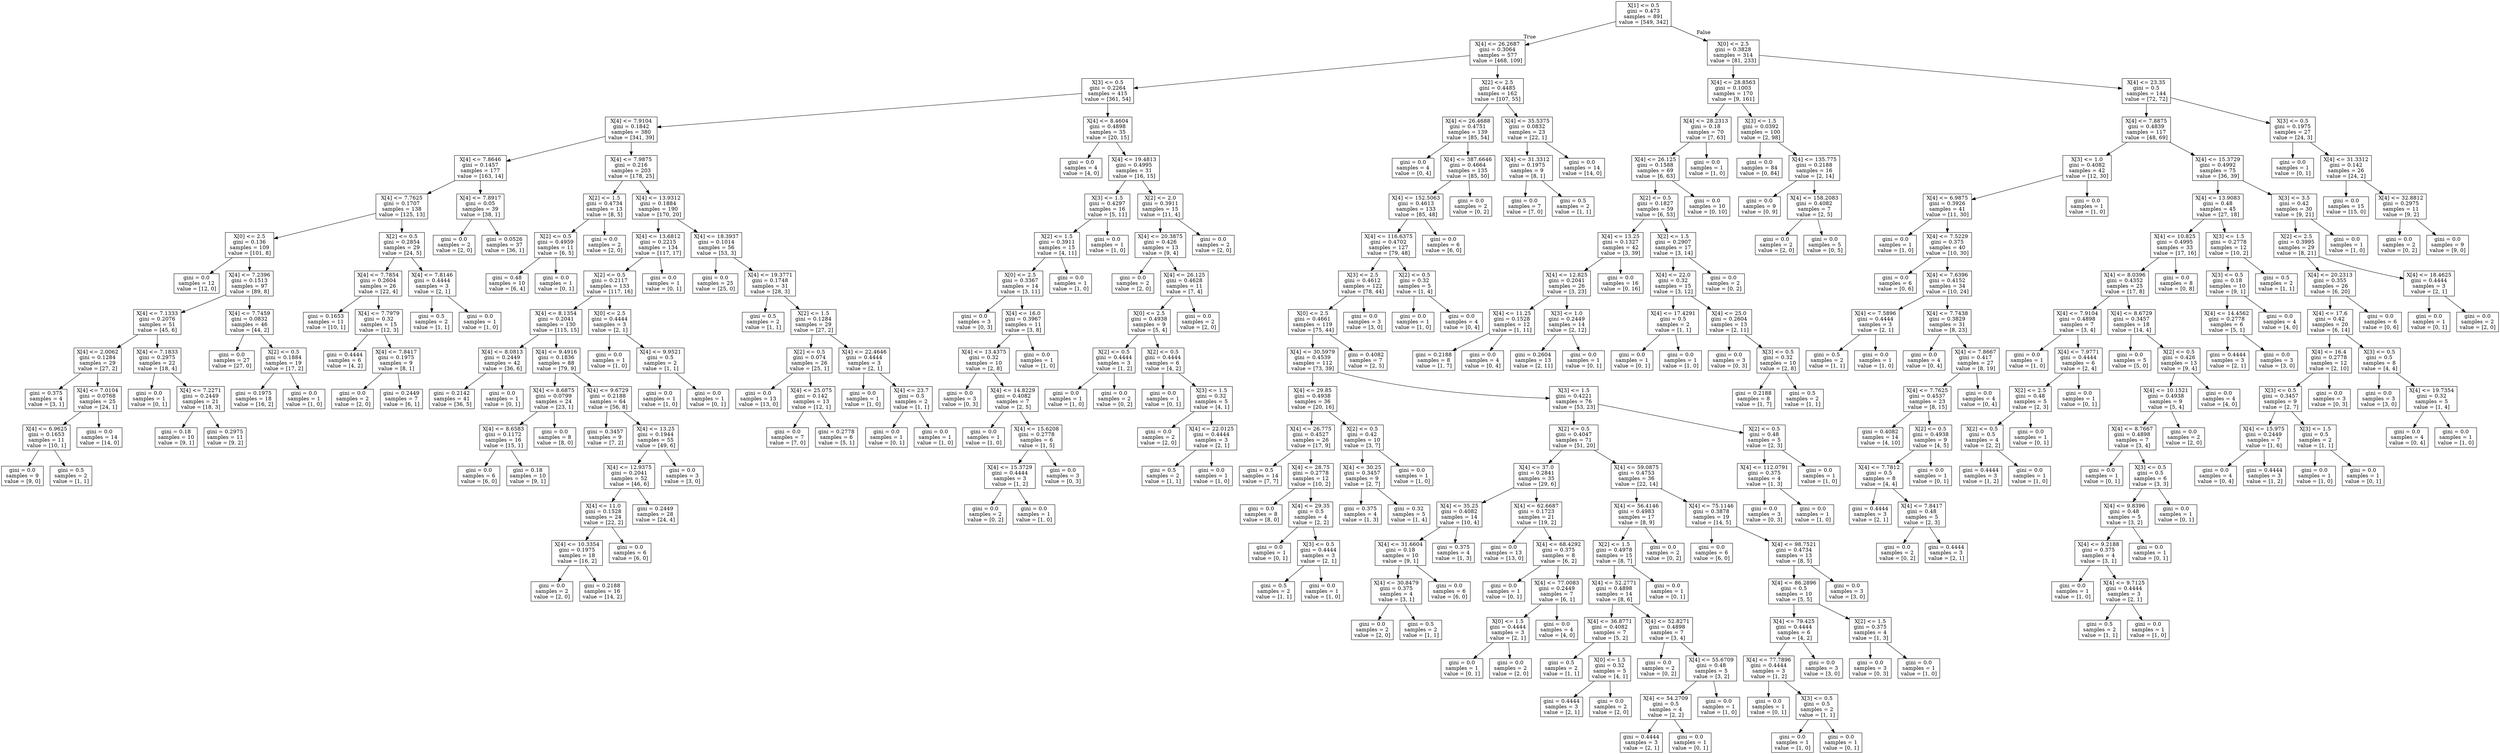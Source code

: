 digraph Tree {
node [shape=box] ;
0 [label="X[1] <= 0.5\ngini = 0.473\nsamples = 891\nvalue = [549, 342]"] ;
1 [label="X[4] <= 26.2687\ngini = 0.3064\nsamples = 577\nvalue = [468, 109]"] ;
0 -> 1 [labeldistance=2.5, labelangle=45, headlabel="True"] ;
2 [label="X[3] <= 0.5\ngini = 0.2264\nsamples = 415\nvalue = [361, 54]"] ;
1 -> 2 ;
3 [label="X[4] <= 7.9104\ngini = 0.1842\nsamples = 380\nvalue = [341, 39]"] ;
2 -> 3 ;
4 [label="X[4] <= 7.8646\ngini = 0.1457\nsamples = 177\nvalue = [163, 14]"] ;
3 -> 4 ;
5 [label="X[4] <= 7.7625\ngini = 0.1707\nsamples = 138\nvalue = [125, 13]"] ;
4 -> 5 ;
6 [label="X[0] <= 2.5\ngini = 0.136\nsamples = 109\nvalue = [101, 8]"] ;
5 -> 6 ;
7 [label="gini = 0.0\nsamples = 12\nvalue = [12, 0]"] ;
6 -> 7 ;
8 [label="X[4] <= 7.2396\ngini = 0.1513\nsamples = 97\nvalue = [89, 8]"] ;
6 -> 8 ;
9 [label="X[4] <= 7.1333\ngini = 0.2076\nsamples = 51\nvalue = [45, 6]"] ;
8 -> 9 ;
10 [label="X[4] <= 2.0062\ngini = 0.1284\nsamples = 29\nvalue = [27, 2]"] ;
9 -> 10 ;
11 [label="gini = 0.375\nsamples = 4\nvalue = [3, 1]"] ;
10 -> 11 ;
12 [label="X[4] <= 7.0104\ngini = 0.0768\nsamples = 25\nvalue = [24, 1]"] ;
10 -> 12 ;
13 [label="X[4] <= 6.9625\ngini = 0.1653\nsamples = 11\nvalue = [10, 1]"] ;
12 -> 13 ;
14 [label="gini = 0.0\nsamples = 9\nvalue = [9, 0]"] ;
13 -> 14 ;
15 [label="gini = 0.5\nsamples = 2\nvalue = [1, 1]"] ;
13 -> 15 ;
16 [label="gini = 0.0\nsamples = 14\nvalue = [14, 0]"] ;
12 -> 16 ;
17 [label="X[4] <= 7.1833\ngini = 0.2975\nsamples = 22\nvalue = [18, 4]"] ;
9 -> 17 ;
18 [label="gini = 0.0\nsamples = 1\nvalue = [0, 1]"] ;
17 -> 18 ;
19 [label="X[4] <= 7.2271\ngini = 0.2449\nsamples = 21\nvalue = [18, 3]"] ;
17 -> 19 ;
20 [label="gini = 0.18\nsamples = 10\nvalue = [9, 1]"] ;
19 -> 20 ;
21 [label="gini = 0.2975\nsamples = 11\nvalue = [9, 2]"] ;
19 -> 21 ;
22 [label="X[4] <= 7.7459\ngini = 0.0832\nsamples = 46\nvalue = [44, 2]"] ;
8 -> 22 ;
23 [label="gini = 0.0\nsamples = 27\nvalue = [27, 0]"] ;
22 -> 23 ;
24 [label="X[2] <= 0.5\ngini = 0.1884\nsamples = 19\nvalue = [17, 2]"] ;
22 -> 24 ;
25 [label="gini = 0.1975\nsamples = 18\nvalue = [16, 2]"] ;
24 -> 25 ;
26 [label="gini = 0.0\nsamples = 1\nvalue = [1, 0]"] ;
24 -> 26 ;
27 [label="X[2] <= 0.5\ngini = 0.2854\nsamples = 29\nvalue = [24, 5]"] ;
5 -> 27 ;
28 [label="X[4] <= 7.7854\ngini = 0.2604\nsamples = 26\nvalue = [22, 4]"] ;
27 -> 28 ;
29 [label="gini = 0.1653\nsamples = 11\nvalue = [10, 1]"] ;
28 -> 29 ;
30 [label="X[4] <= 7.7979\ngini = 0.32\nsamples = 15\nvalue = [12, 3]"] ;
28 -> 30 ;
31 [label="gini = 0.4444\nsamples = 6\nvalue = [4, 2]"] ;
30 -> 31 ;
32 [label="X[4] <= 7.8417\ngini = 0.1975\nsamples = 9\nvalue = [8, 1]"] ;
30 -> 32 ;
33 [label="gini = 0.0\nsamples = 2\nvalue = [2, 0]"] ;
32 -> 33 ;
34 [label="gini = 0.2449\nsamples = 7\nvalue = [6, 1]"] ;
32 -> 34 ;
35 [label="X[4] <= 7.8146\ngini = 0.4444\nsamples = 3\nvalue = [2, 1]"] ;
27 -> 35 ;
36 [label="gini = 0.5\nsamples = 2\nvalue = [1, 1]"] ;
35 -> 36 ;
37 [label="gini = 0.0\nsamples = 1\nvalue = [1, 0]"] ;
35 -> 37 ;
38 [label="X[4] <= 7.8917\ngini = 0.05\nsamples = 39\nvalue = [38, 1]"] ;
4 -> 38 ;
39 [label="gini = 0.0\nsamples = 2\nvalue = [2, 0]"] ;
38 -> 39 ;
40 [label="gini = 0.0526\nsamples = 37\nvalue = [36, 1]"] ;
38 -> 40 ;
41 [label="X[4] <= 7.9875\ngini = 0.216\nsamples = 203\nvalue = [178, 25]"] ;
3 -> 41 ;
42 [label="X[2] <= 1.5\ngini = 0.4734\nsamples = 13\nvalue = [8, 5]"] ;
41 -> 42 ;
43 [label="X[2] <= 0.5\ngini = 0.4959\nsamples = 11\nvalue = [6, 5]"] ;
42 -> 43 ;
44 [label="gini = 0.48\nsamples = 10\nvalue = [6, 4]"] ;
43 -> 44 ;
45 [label="gini = 0.0\nsamples = 1\nvalue = [0, 1]"] ;
43 -> 45 ;
46 [label="gini = 0.0\nsamples = 2\nvalue = [2, 0]"] ;
42 -> 46 ;
47 [label="X[4] <= 13.9312\ngini = 0.1884\nsamples = 190\nvalue = [170, 20]"] ;
41 -> 47 ;
48 [label="X[4] <= 13.6812\ngini = 0.2215\nsamples = 134\nvalue = [117, 17]"] ;
47 -> 48 ;
49 [label="X[2] <= 0.5\ngini = 0.2117\nsamples = 133\nvalue = [117, 16]"] ;
48 -> 49 ;
50 [label="X[4] <= 8.1354\ngini = 0.2041\nsamples = 130\nvalue = [115, 15]"] ;
49 -> 50 ;
51 [label="X[4] <= 8.0813\ngini = 0.2449\nsamples = 42\nvalue = [36, 6]"] ;
50 -> 51 ;
52 [label="gini = 0.2142\nsamples = 41\nvalue = [36, 5]"] ;
51 -> 52 ;
53 [label="gini = 0.0\nsamples = 1\nvalue = [0, 1]"] ;
51 -> 53 ;
54 [label="X[4] <= 9.4916\ngini = 0.1836\nsamples = 88\nvalue = [79, 9]"] ;
50 -> 54 ;
55 [label="X[4] <= 8.6875\ngini = 0.0799\nsamples = 24\nvalue = [23, 1]"] ;
54 -> 55 ;
56 [label="X[4] <= 8.6583\ngini = 0.1172\nsamples = 16\nvalue = [15, 1]"] ;
55 -> 56 ;
57 [label="gini = 0.0\nsamples = 6\nvalue = [6, 0]"] ;
56 -> 57 ;
58 [label="gini = 0.18\nsamples = 10\nvalue = [9, 1]"] ;
56 -> 58 ;
59 [label="gini = 0.0\nsamples = 8\nvalue = [8, 0]"] ;
55 -> 59 ;
60 [label="X[4] <= 9.6729\ngini = 0.2188\nsamples = 64\nvalue = [56, 8]"] ;
54 -> 60 ;
61 [label="gini = 0.3457\nsamples = 9\nvalue = [7, 2]"] ;
60 -> 61 ;
62 [label="X[4] <= 13.25\ngini = 0.1944\nsamples = 55\nvalue = [49, 6]"] ;
60 -> 62 ;
63 [label="X[4] <= 12.9375\ngini = 0.2041\nsamples = 52\nvalue = [46, 6]"] ;
62 -> 63 ;
64 [label="X[4] <= 11.0\ngini = 0.1528\nsamples = 24\nvalue = [22, 2]"] ;
63 -> 64 ;
65 [label="X[4] <= 10.3354\ngini = 0.1975\nsamples = 18\nvalue = [16, 2]"] ;
64 -> 65 ;
66 [label="gini = 0.0\nsamples = 2\nvalue = [2, 0]"] ;
65 -> 66 ;
67 [label="gini = 0.2188\nsamples = 16\nvalue = [14, 2]"] ;
65 -> 67 ;
68 [label="gini = 0.0\nsamples = 6\nvalue = [6, 0]"] ;
64 -> 68 ;
69 [label="gini = 0.2449\nsamples = 28\nvalue = [24, 4]"] ;
63 -> 69 ;
70 [label="gini = 0.0\nsamples = 3\nvalue = [3, 0]"] ;
62 -> 70 ;
71 [label="X[0] <= 2.5\ngini = 0.4444\nsamples = 3\nvalue = [2, 1]"] ;
49 -> 71 ;
72 [label="gini = 0.0\nsamples = 1\nvalue = [1, 0]"] ;
71 -> 72 ;
73 [label="X[4] <= 9.9521\ngini = 0.5\nsamples = 2\nvalue = [1, 1]"] ;
71 -> 73 ;
74 [label="gini = 0.0\nsamples = 1\nvalue = [1, 0]"] ;
73 -> 74 ;
75 [label="gini = 0.0\nsamples = 1\nvalue = [0, 1]"] ;
73 -> 75 ;
76 [label="gini = 0.0\nsamples = 1\nvalue = [0, 1]"] ;
48 -> 76 ;
77 [label="X[4] <= 18.3937\ngini = 0.1014\nsamples = 56\nvalue = [53, 3]"] ;
47 -> 77 ;
78 [label="gini = 0.0\nsamples = 25\nvalue = [25, 0]"] ;
77 -> 78 ;
79 [label="X[4] <= 19.3771\ngini = 0.1748\nsamples = 31\nvalue = [28, 3]"] ;
77 -> 79 ;
80 [label="gini = 0.5\nsamples = 2\nvalue = [1, 1]"] ;
79 -> 80 ;
81 [label="X[2] <= 1.5\ngini = 0.1284\nsamples = 29\nvalue = [27, 2]"] ;
79 -> 81 ;
82 [label="X[2] <= 0.5\ngini = 0.074\nsamples = 26\nvalue = [25, 1]"] ;
81 -> 82 ;
83 [label="gini = 0.0\nsamples = 13\nvalue = [13, 0]"] ;
82 -> 83 ;
84 [label="X[4] <= 25.075\ngini = 0.142\nsamples = 13\nvalue = [12, 1]"] ;
82 -> 84 ;
85 [label="gini = 0.0\nsamples = 7\nvalue = [7, 0]"] ;
84 -> 85 ;
86 [label="gini = 0.2778\nsamples = 6\nvalue = [5, 1]"] ;
84 -> 86 ;
87 [label="X[4] <= 22.4646\ngini = 0.4444\nsamples = 3\nvalue = [2, 1]"] ;
81 -> 87 ;
88 [label="gini = 0.0\nsamples = 1\nvalue = [1, 0]"] ;
87 -> 88 ;
89 [label="X[4] <= 23.7\ngini = 0.5\nsamples = 2\nvalue = [1, 1]"] ;
87 -> 89 ;
90 [label="gini = 0.0\nsamples = 1\nvalue = [0, 1]"] ;
89 -> 90 ;
91 [label="gini = 0.0\nsamples = 1\nvalue = [1, 0]"] ;
89 -> 91 ;
92 [label="X[4] <= 8.4604\ngini = 0.4898\nsamples = 35\nvalue = [20, 15]"] ;
2 -> 92 ;
93 [label="gini = 0.0\nsamples = 4\nvalue = [4, 0]"] ;
92 -> 93 ;
94 [label="X[4] <= 19.4813\ngini = 0.4995\nsamples = 31\nvalue = [16, 15]"] ;
92 -> 94 ;
95 [label="X[3] <= 1.5\ngini = 0.4297\nsamples = 16\nvalue = [5, 11]"] ;
94 -> 95 ;
96 [label="X[2] <= 1.5\ngini = 0.3911\nsamples = 15\nvalue = [4, 11]"] ;
95 -> 96 ;
97 [label="X[0] <= 2.5\ngini = 0.3367\nsamples = 14\nvalue = [3, 11]"] ;
96 -> 97 ;
98 [label="gini = 0.0\nsamples = 3\nvalue = [0, 3]"] ;
97 -> 98 ;
99 [label="X[4] <= 16.0\ngini = 0.3967\nsamples = 11\nvalue = [3, 8]"] ;
97 -> 99 ;
100 [label="X[4] <= 13.4375\ngini = 0.32\nsamples = 10\nvalue = [2, 8]"] ;
99 -> 100 ;
101 [label="gini = 0.0\nsamples = 3\nvalue = [0, 3]"] ;
100 -> 101 ;
102 [label="X[4] <= 14.8229\ngini = 0.4082\nsamples = 7\nvalue = [2, 5]"] ;
100 -> 102 ;
103 [label="gini = 0.0\nsamples = 1\nvalue = [1, 0]"] ;
102 -> 103 ;
104 [label="X[4] <= 15.6208\ngini = 0.2778\nsamples = 6\nvalue = [1, 5]"] ;
102 -> 104 ;
105 [label="X[4] <= 15.3729\ngini = 0.4444\nsamples = 3\nvalue = [1, 2]"] ;
104 -> 105 ;
106 [label="gini = 0.0\nsamples = 2\nvalue = [0, 2]"] ;
105 -> 106 ;
107 [label="gini = 0.0\nsamples = 1\nvalue = [1, 0]"] ;
105 -> 107 ;
108 [label="gini = 0.0\nsamples = 3\nvalue = [0, 3]"] ;
104 -> 108 ;
109 [label="gini = 0.0\nsamples = 1\nvalue = [1, 0]"] ;
99 -> 109 ;
110 [label="gini = 0.0\nsamples = 1\nvalue = [1, 0]"] ;
96 -> 110 ;
111 [label="gini = 0.0\nsamples = 1\nvalue = [1, 0]"] ;
95 -> 111 ;
112 [label="X[2] <= 2.0\ngini = 0.3911\nsamples = 15\nvalue = [11, 4]"] ;
94 -> 112 ;
113 [label="X[4] <= 20.3875\ngini = 0.426\nsamples = 13\nvalue = [9, 4]"] ;
112 -> 113 ;
114 [label="gini = 0.0\nsamples = 2\nvalue = [2, 0]"] ;
113 -> 114 ;
115 [label="X[4] <= 26.125\ngini = 0.4628\nsamples = 11\nvalue = [7, 4]"] ;
113 -> 115 ;
116 [label="X[0] <= 2.5\ngini = 0.4938\nsamples = 9\nvalue = [5, 4]"] ;
115 -> 116 ;
117 [label="X[2] <= 0.5\ngini = 0.4444\nsamples = 3\nvalue = [1, 2]"] ;
116 -> 117 ;
118 [label="gini = 0.0\nsamples = 1\nvalue = [1, 0]"] ;
117 -> 118 ;
119 [label="gini = 0.0\nsamples = 2\nvalue = [0, 2]"] ;
117 -> 119 ;
120 [label="X[2] <= 0.5\ngini = 0.4444\nsamples = 6\nvalue = [4, 2]"] ;
116 -> 120 ;
121 [label="gini = 0.0\nsamples = 1\nvalue = [0, 1]"] ;
120 -> 121 ;
122 [label="X[3] <= 1.5\ngini = 0.32\nsamples = 5\nvalue = [4, 1]"] ;
120 -> 122 ;
123 [label="gini = 0.0\nsamples = 2\nvalue = [2, 0]"] ;
122 -> 123 ;
124 [label="X[4] <= 22.0125\ngini = 0.4444\nsamples = 3\nvalue = [2, 1]"] ;
122 -> 124 ;
125 [label="gini = 0.5\nsamples = 2\nvalue = [1, 1]"] ;
124 -> 125 ;
126 [label="gini = 0.0\nsamples = 1\nvalue = [1, 0]"] ;
124 -> 126 ;
127 [label="gini = 0.0\nsamples = 2\nvalue = [2, 0]"] ;
115 -> 127 ;
128 [label="gini = 0.0\nsamples = 2\nvalue = [2, 0]"] ;
112 -> 128 ;
129 [label="X[2] <= 2.5\ngini = 0.4485\nsamples = 162\nvalue = [107, 55]"] ;
1 -> 129 ;
130 [label="X[4] <= 26.4688\ngini = 0.4751\nsamples = 139\nvalue = [85, 54]"] ;
129 -> 130 ;
131 [label="gini = 0.0\nsamples = 4\nvalue = [0, 4]"] ;
130 -> 131 ;
132 [label="X[4] <= 387.6646\ngini = 0.4664\nsamples = 135\nvalue = [85, 50]"] ;
130 -> 132 ;
133 [label="X[4] <= 152.5063\ngini = 0.4613\nsamples = 133\nvalue = [85, 48]"] ;
132 -> 133 ;
134 [label="X[4] <= 116.6375\ngini = 0.4702\nsamples = 127\nvalue = [79, 48]"] ;
133 -> 134 ;
135 [label="X[3] <= 2.5\ngini = 0.4612\nsamples = 122\nvalue = [78, 44]"] ;
134 -> 135 ;
136 [label="X[0] <= 2.5\ngini = 0.4661\nsamples = 119\nvalue = [75, 44]"] ;
135 -> 136 ;
137 [label="X[4] <= 30.5979\ngini = 0.4539\nsamples = 112\nvalue = [73, 39]"] ;
136 -> 137 ;
138 [label="X[4] <= 29.85\ngini = 0.4938\nsamples = 36\nvalue = [20, 16]"] ;
137 -> 138 ;
139 [label="X[4] <= 26.775\ngini = 0.4527\nsamples = 26\nvalue = [17, 9]"] ;
138 -> 139 ;
140 [label="gini = 0.5\nsamples = 14\nvalue = [7, 7]"] ;
139 -> 140 ;
141 [label="X[4] <= 28.75\ngini = 0.2778\nsamples = 12\nvalue = [10, 2]"] ;
139 -> 141 ;
142 [label="gini = 0.0\nsamples = 8\nvalue = [8, 0]"] ;
141 -> 142 ;
143 [label="X[4] <= 29.35\ngini = 0.5\nsamples = 4\nvalue = [2, 2]"] ;
141 -> 143 ;
144 [label="gini = 0.0\nsamples = 1\nvalue = [0, 1]"] ;
143 -> 144 ;
145 [label="X[3] <= 0.5\ngini = 0.4444\nsamples = 3\nvalue = [2, 1]"] ;
143 -> 145 ;
146 [label="gini = 0.5\nsamples = 2\nvalue = [1, 1]"] ;
145 -> 146 ;
147 [label="gini = 0.0\nsamples = 1\nvalue = [1, 0]"] ;
145 -> 147 ;
148 [label="X[2] <= 0.5\ngini = 0.42\nsamples = 10\nvalue = [3, 7]"] ;
138 -> 148 ;
149 [label="X[4] <= 30.25\ngini = 0.3457\nsamples = 9\nvalue = [2, 7]"] ;
148 -> 149 ;
150 [label="gini = 0.375\nsamples = 4\nvalue = [1, 3]"] ;
149 -> 150 ;
151 [label="gini = 0.32\nsamples = 5\nvalue = [1, 4]"] ;
149 -> 151 ;
152 [label="gini = 0.0\nsamples = 1\nvalue = [1, 0]"] ;
148 -> 152 ;
153 [label="X[3] <= 1.5\ngini = 0.4221\nsamples = 76\nvalue = [53, 23]"] ;
137 -> 153 ;
154 [label="X[2] <= 0.5\ngini = 0.4047\nsamples = 71\nvalue = [51, 20]"] ;
153 -> 154 ;
155 [label="X[4] <= 37.0\ngini = 0.2841\nsamples = 35\nvalue = [29, 6]"] ;
154 -> 155 ;
156 [label="X[4] <= 35.25\ngini = 0.4082\nsamples = 14\nvalue = [10, 4]"] ;
155 -> 156 ;
157 [label="X[4] <= 31.6604\ngini = 0.18\nsamples = 10\nvalue = [9, 1]"] ;
156 -> 157 ;
158 [label="X[4] <= 30.8479\ngini = 0.375\nsamples = 4\nvalue = [3, 1]"] ;
157 -> 158 ;
159 [label="gini = 0.0\nsamples = 2\nvalue = [2, 0]"] ;
158 -> 159 ;
160 [label="gini = 0.5\nsamples = 2\nvalue = [1, 1]"] ;
158 -> 160 ;
161 [label="gini = 0.0\nsamples = 6\nvalue = [6, 0]"] ;
157 -> 161 ;
162 [label="gini = 0.375\nsamples = 4\nvalue = [1, 3]"] ;
156 -> 162 ;
163 [label="X[4] <= 62.6687\ngini = 0.1723\nsamples = 21\nvalue = [19, 2]"] ;
155 -> 163 ;
164 [label="gini = 0.0\nsamples = 13\nvalue = [13, 0]"] ;
163 -> 164 ;
165 [label="X[4] <= 68.4292\ngini = 0.375\nsamples = 8\nvalue = [6, 2]"] ;
163 -> 165 ;
166 [label="gini = 0.0\nsamples = 1\nvalue = [0, 1]"] ;
165 -> 166 ;
167 [label="X[4] <= 77.0083\ngini = 0.2449\nsamples = 7\nvalue = [6, 1]"] ;
165 -> 167 ;
168 [label="X[0] <= 1.5\ngini = 0.4444\nsamples = 3\nvalue = [2, 1]"] ;
167 -> 168 ;
169 [label="gini = 0.0\nsamples = 1\nvalue = [0, 1]"] ;
168 -> 169 ;
170 [label="gini = 0.0\nsamples = 2\nvalue = [2, 0]"] ;
168 -> 170 ;
171 [label="gini = 0.0\nsamples = 4\nvalue = [4, 0]"] ;
167 -> 171 ;
172 [label="X[4] <= 59.0875\ngini = 0.4753\nsamples = 36\nvalue = [22, 14]"] ;
154 -> 172 ;
173 [label="X[4] <= 56.4146\ngini = 0.4983\nsamples = 17\nvalue = [8, 9]"] ;
172 -> 173 ;
174 [label="X[2] <= 1.5\ngini = 0.4978\nsamples = 15\nvalue = [8, 7]"] ;
173 -> 174 ;
175 [label="X[4] <= 52.2771\ngini = 0.4898\nsamples = 14\nvalue = [8, 6]"] ;
174 -> 175 ;
176 [label="X[4] <= 36.8771\ngini = 0.4082\nsamples = 7\nvalue = [5, 2]"] ;
175 -> 176 ;
177 [label="gini = 0.5\nsamples = 2\nvalue = [1, 1]"] ;
176 -> 177 ;
178 [label="X[0] <= 1.5\ngini = 0.32\nsamples = 5\nvalue = [4, 1]"] ;
176 -> 178 ;
179 [label="gini = 0.4444\nsamples = 3\nvalue = [2, 1]"] ;
178 -> 179 ;
180 [label="gini = 0.0\nsamples = 2\nvalue = [2, 0]"] ;
178 -> 180 ;
181 [label="X[4] <= 52.8271\ngini = 0.4898\nsamples = 7\nvalue = [3, 4]"] ;
175 -> 181 ;
182 [label="gini = 0.0\nsamples = 2\nvalue = [0, 2]"] ;
181 -> 182 ;
183 [label="X[4] <= 55.6709\ngini = 0.48\nsamples = 5\nvalue = [3, 2]"] ;
181 -> 183 ;
184 [label="X[4] <= 54.2709\ngini = 0.5\nsamples = 4\nvalue = [2, 2]"] ;
183 -> 184 ;
185 [label="gini = 0.4444\nsamples = 3\nvalue = [2, 1]"] ;
184 -> 185 ;
186 [label="gini = 0.0\nsamples = 1\nvalue = [0, 1]"] ;
184 -> 186 ;
187 [label="gini = 0.0\nsamples = 1\nvalue = [1, 0]"] ;
183 -> 187 ;
188 [label="gini = 0.0\nsamples = 1\nvalue = [0, 1]"] ;
174 -> 188 ;
189 [label="gini = 0.0\nsamples = 2\nvalue = [0, 2]"] ;
173 -> 189 ;
190 [label="X[4] <= 75.1146\ngini = 0.3878\nsamples = 19\nvalue = [14, 5]"] ;
172 -> 190 ;
191 [label="gini = 0.0\nsamples = 6\nvalue = [6, 0]"] ;
190 -> 191 ;
192 [label="X[4] <= 98.7521\ngini = 0.4734\nsamples = 13\nvalue = [8, 5]"] ;
190 -> 192 ;
193 [label="X[4] <= 86.2896\ngini = 0.5\nsamples = 10\nvalue = [5, 5]"] ;
192 -> 193 ;
194 [label="X[4] <= 79.425\ngini = 0.4444\nsamples = 6\nvalue = [4, 2]"] ;
193 -> 194 ;
195 [label="X[4] <= 77.7896\ngini = 0.4444\nsamples = 3\nvalue = [1, 2]"] ;
194 -> 195 ;
196 [label="gini = 0.0\nsamples = 1\nvalue = [0, 1]"] ;
195 -> 196 ;
197 [label="X[3] <= 0.5\ngini = 0.5\nsamples = 2\nvalue = [1, 1]"] ;
195 -> 197 ;
198 [label="gini = 0.0\nsamples = 1\nvalue = [1, 0]"] ;
197 -> 198 ;
199 [label="gini = 0.0\nsamples = 1\nvalue = [0, 1]"] ;
197 -> 199 ;
200 [label="gini = 0.0\nsamples = 3\nvalue = [3, 0]"] ;
194 -> 200 ;
201 [label="X[2] <= 1.5\ngini = 0.375\nsamples = 4\nvalue = [1, 3]"] ;
193 -> 201 ;
202 [label="gini = 0.0\nsamples = 3\nvalue = [0, 3]"] ;
201 -> 202 ;
203 [label="gini = 0.0\nsamples = 1\nvalue = [1, 0]"] ;
201 -> 203 ;
204 [label="gini = 0.0\nsamples = 3\nvalue = [3, 0]"] ;
192 -> 204 ;
205 [label="X[2] <= 0.5\ngini = 0.48\nsamples = 5\nvalue = [2, 3]"] ;
153 -> 205 ;
206 [label="X[4] <= 112.0791\ngini = 0.375\nsamples = 4\nvalue = [1, 3]"] ;
205 -> 206 ;
207 [label="gini = 0.0\nsamples = 3\nvalue = [0, 3]"] ;
206 -> 207 ;
208 [label="gini = 0.0\nsamples = 1\nvalue = [1, 0]"] ;
206 -> 208 ;
209 [label="gini = 0.0\nsamples = 1\nvalue = [1, 0]"] ;
205 -> 209 ;
210 [label="gini = 0.4082\nsamples = 7\nvalue = [2, 5]"] ;
136 -> 210 ;
211 [label="gini = 0.0\nsamples = 3\nvalue = [3, 0]"] ;
135 -> 211 ;
212 [label="X[2] <= 0.5\ngini = 0.32\nsamples = 5\nvalue = [1, 4]"] ;
134 -> 212 ;
213 [label="gini = 0.0\nsamples = 1\nvalue = [1, 0]"] ;
212 -> 213 ;
214 [label="gini = 0.0\nsamples = 4\nvalue = [0, 4]"] ;
212 -> 214 ;
215 [label="gini = 0.0\nsamples = 6\nvalue = [6, 0]"] ;
133 -> 215 ;
216 [label="gini = 0.0\nsamples = 2\nvalue = [0, 2]"] ;
132 -> 216 ;
217 [label="X[4] <= 35.5375\ngini = 0.0832\nsamples = 23\nvalue = [22, 1]"] ;
129 -> 217 ;
218 [label="X[4] <= 31.3312\ngini = 0.1975\nsamples = 9\nvalue = [8, 1]"] ;
217 -> 218 ;
219 [label="gini = 0.0\nsamples = 7\nvalue = [7, 0]"] ;
218 -> 219 ;
220 [label="gini = 0.5\nsamples = 2\nvalue = [1, 1]"] ;
218 -> 220 ;
221 [label="gini = 0.0\nsamples = 14\nvalue = [14, 0]"] ;
217 -> 221 ;
222 [label="X[0] <= 2.5\ngini = 0.3828\nsamples = 314\nvalue = [81, 233]"] ;
0 -> 222 [labeldistance=2.5, labelangle=-45, headlabel="False"] ;
223 [label="X[4] <= 28.8563\ngini = 0.1003\nsamples = 170\nvalue = [9, 161]"] ;
222 -> 223 ;
224 [label="X[4] <= 28.2313\ngini = 0.18\nsamples = 70\nvalue = [7, 63]"] ;
223 -> 224 ;
225 [label="X[4] <= 26.125\ngini = 0.1588\nsamples = 69\nvalue = [6, 63]"] ;
224 -> 225 ;
226 [label="X[2] <= 0.5\ngini = 0.1827\nsamples = 59\nvalue = [6, 53]"] ;
225 -> 226 ;
227 [label="X[4] <= 13.25\ngini = 0.1327\nsamples = 42\nvalue = [3, 39]"] ;
226 -> 227 ;
228 [label="X[4] <= 12.825\ngini = 0.2041\nsamples = 26\nvalue = [3, 23]"] ;
227 -> 228 ;
229 [label="X[4] <= 11.25\ngini = 0.1528\nsamples = 12\nvalue = [1, 11]"] ;
228 -> 229 ;
230 [label="gini = 0.2188\nsamples = 8\nvalue = [1, 7]"] ;
229 -> 230 ;
231 [label="gini = 0.0\nsamples = 4\nvalue = [0, 4]"] ;
229 -> 231 ;
232 [label="X[3] <= 1.0\ngini = 0.2449\nsamples = 14\nvalue = [2, 12]"] ;
228 -> 232 ;
233 [label="gini = 0.2604\nsamples = 13\nvalue = [2, 11]"] ;
232 -> 233 ;
234 [label="gini = 0.0\nsamples = 1\nvalue = [0, 1]"] ;
232 -> 234 ;
235 [label="gini = 0.0\nsamples = 16\nvalue = [0, 16]"] ;
227 -> 235 ;
236 [label="X[2] <= 1.5\ngini = 0.2907\nsamples = 17\nvalue = [3, 14]"] ;
226 -> 236 ;
237 [label="X[4] <= 22.0\ngini = 0.32\nsamples = 15\nvalue = [3, 12]"] ;
236 -> 237 ;
238 [label="X[4] <= 17.4291\ngini = 0.5\nsamples = 2\nvalue = [1, 1]"] ;
237 -> 238 ;
239 [label="gini = 0.0\nsamples = 1\nvalue = [0, 1]"] ;
238 -> 239 ;
240 [label="gini = 0.0\nsamples = 1\nvalue = [1, 0]"] ;
238 -> 240 ;
241 [label="X[4] <= 25.0\ngini = 0.2604\nsamples = 13\nvalue = [2, 11]"] ;
237 -> 241 ;
242 [label="gini = 0.0\nsamples = 3\nvalue = [0, 3]"] ;
241 -> 242 ;
243 [label="X[3] <= 0.5\ngini = 0.32\nsamples = 10\nvalue = [2, 8]"] ;
241 -> 243 ;
244 [label="gini = 0.2188\nsamples = 8\nvalue = [1, 7]"] ;
243 -> 244 ;
245 [label="gini = 0.5\nsamples = 2\nvalue = [1, 1]"] ;
243 -> 245 ;
246 [label="gini = 0.0\nsamples = 2\nvalue = [0, 2]"] ;
236 -> 246 ;
247 [label="gini = 0.0\nsamples = 10\nvalue = [0, 10]"] ;
225 -> 247 ;
248 [label="gini = 0.0\nsamples = 1\nvalue = [1, 0]"] ;
224 -> 248 ;
249 [label="X[3] <= 1.5\ngini = 0.0392\nsamples = 100\nvalue = [2, 98]"] ;
223 -> 249 ;
250 [label="gini = 0.0\nsamples = 84\nvalue = [0, 84]"] ;
249 -> 250 ;
251 [label="X[4] <= 135.775\ngini = 0.2188\nsamples = 16\nvalue = [2, 14]"] ;
249 -> 251 ;
252 [label="gini = 0.0\nsamples = 9\nvalue = [0, 9]"] ;
251 -> 252 ;
253 [label="X[4] <= 158.2083\ngini = 0.4082\nsamples = 7\nvalue = [2, 5]"] ;
251 -> 253 ;
254 [label="gini = 0.0\nsamples = 2\nvalue = [2, 0]"] ;
253 -> 254 ;
255 [label="gini = 0.0\nsamples = 5\nvalue = [0, 5]"] ;
253 -> 255 ;
256 [label="X[4] <= 23.35\ngini = 0.5\nsamples = 144\nvalue = [72, 72]"] ;
222 -> 256 ;
257 [label="X[4] <= 7.8875\ngini = 0.4839\nsamples = 117\nvalue = [48, 69]"] ;
256 -> 257 ;
258 [label="X[3] <= 1.0\ngini = 0.4082\nsamples = 42\nvalue = [12, 30]"] ;
257 -> 258 ;
259 [label="X[4] <= 6.9875\ngini = 0.3926\nsamples = 41\nvalue = [11, 30]"] ;
258 -> 259 ;
260 [label="gini = 0.0\nsamples = 1\nvalue = [1, 0]"] ;
259 -> 260 ;
261 [label="X[4] <= 7.5229\ngini = 0.375\nsamples = 40\nvalue = [10, 30]"] ;
259 -> 261 ;
262 [label="gini = 0.0\nsamples = 6\nvalue = [0, 6]"] ;
261 -> 262 ;
263 [label="X[4] <= 7.6396\ngini = 0.4152\nsamples = 34\nvalue = [10, 24]"] ;
261 -> 263 ;
264 [label="X[4] <= 7.5896\ngini = 0.4444\nsamples = 3\nvalue = [2, 1]"] ;
263 -> 264 ;
265 [label="gini = 0.5\nsamples = 2\nvalue = [1, 1]"] ;
264 -> 265 ;
266 [label="gini = 0.0\nsamples = 1\nvalue = [1, 0]"] ;
264 -> 266 ;
267 [label="X[4] <= 7.7438\ngini = 0.3829\nsamples = 31\nvalue = [8, 23]"] ;
263 -> 267 ;
268 [label="gini = 0.0\nsamples = 4\nvalue = [0, 4]"] ;
267 -> 268 ;
269 [label="X[4] <= 7.8667\ngini = 0.417\nsamples = 27\nvalue = [8, 19]"] ;
267 -> 269 ;
270 [label="X[4] <= 7.7625\ngini = 0.4537\nsamples = 23\nvalue = [8, 15]"] ;
269 -> 270 ;
271 [label="gini = 0.4082\nsamples = 14\nvalue = [4, 10]"] ;
270 -> 271 ;
272 [label="X[2] <= 0.5\ngini = 0.4938\nsamples = 9\nvalue = [4, 5]"] ;
270 -> 272 ;
273 [label="X[4] <= 7.7812\ngini = 0.5\nsamples = 8\nvalue = [4, 4]"] ;
272 -> 273 ;
274 [label="gini = 0.4444\nsamples = 3\nvalue = [2, 1]"] ;
273 -> 274 ;
275 [label="X[4] <= 7.8417\ngini = 0.48\nsamples = 5\nvalue = [2, 3]"] ;
273 -> 275 ;
276 [label="gini = 0.0\nsamples = 2\nvalue = [0, 2]"] ;
275 -> 276 ;
277 [label="gini = 0.4444\nsamples = 3\nvalue = [2, 1]"] ;
275 -> 277 ;
278 [label="gini = 0.0\nsamples = 1\nvalue = [0, 1]"] ;
272 -> 278 ;
279 [label="gini = 0.0\nsamples = 4\nvalue = [0, 4]"] ;
269 -> 279 ;
280 [label="gini = 0.0\nsamples = 1\nvalue = [1, 0]"] ;
258 -> 280 ;
281 [label="X[4] <= 15.3729\ngini = 0.4992\nsamples = 75\nvalue = [36, 39]"] ;
257 -> 281 ;
282 [label="X[4] <= 13.9083\ngini = 0.48\nsamples = 45\nvalue = [27, 18]"] ;
281 -> 282 ;
283 [label="X[4] <= 10.825\ngini = 0.4995\nsamples = 33\nvalue = [17, 16]"] ;
282 -> 283 ;
284 [label="X[4] <= 8.0396\ngini = 0.4352\nsamples = 25\nvalue = [17, 8]"] ;
283 -> 284 ;
285 [label="X[4] <= 7.9104\ngini = 0.4898\nsamples = 7\nvalue = [3, 4]"] ;
284 -> 285 ;
286 [label="gini = 0.0\nsamples = 1\nvalue = [1, 0]"] ;
285 -> 286 ;
287 [label="X[4] <= 7.9771\ngini = 0.4444\nsamples = 6\nvalue = [2, 4]"] ;
285 -> 287 ;
288 [label="X[2] <= 2.5\ngini = 0.48\nsamples = 5\nvalue = [2, 3]"] ;
287 -> 288 ;
289 [label="X[2] <= 0.5\ngini = 0.5\nsamples = 4\nvalue = [2, 2]"] ;
288 -> 289 ;
290 [label="gini = 0.4444\nsamples = 3\nvalue = [1, 2]"] ;
289 -> 290 ;
291 [label="gini = 0.0\nsamples = 1\nvalue = [1, 0]"] ;
289 -> 291 ;
292 [label="gini = 0.0\nsamples = 1\nvalue = [0, 1]"] ;
288 -> 292 ;
293 [label="gini = 0.0\nsamples = 1\nvalue = [0, 1]"] ;
287 -> 293 ;
294 [label="X[4] <= 8.6729\ngini = 0.3457\nsamples = 18\nvalue = [14, 4]"] ;
284 -> 294 ;
295 [label="gini = 0.0\nsamples = 5\nvalue = [5, 0]"] ;
294 -> 295 ;
296 [label="X[2] <= 0.5\ngini = 0.426\nsamples = 13\nvalue = [9, 4]"] ;
294 -> 296 ;
297 [label="X[4] <= 10.1521\ngini = 0.4938\nsamples = 9\nvalue = [5, 4]"] ;
296 -> 297 ;
298 [label="X[4] <= 8.7667\ngini = 0.4898\nsamples = 7\nvalue = [3, 4]"] ;
297 -> 298 ;
299 [label="gini = 0.0\nsamples = 1\nvalue = [0, 1]"] ;
298 -> 299 ;
300 [label="X[3] <= 0.5\ngini = 0.5\nsamples = 6\nvalue = [3, 3]"] ;
298 -> 300 ;
301 [label="X[4] <= 9.8396\ngini = 0.48\nsamples = 5\nvalue = [3, 2]"] ;
300 -> 301 ;
302 [label="X[4] <= 9.2188\ngini = 0.375\nsamples = 4\nvalue = [3, 1]"] ;
301 -> 302 ;
303 [label="gini = 0.0\nsamples = 1\nvalue = [1, 0]"] ;
302 -> 303 ;
304 [label="X[4] <= 9.7125\ngini = 0.4444\nsamples = 3\nvalue = [2, 1]"] ;
302 -> 304 ;
305 [label="gini = 0.5\nsamples = 2\nvalue = [1, 1]"] ;
304 -> 305 ;
306 [label="gini = 0.0\nsamples = 1\nvalue = [1, 0]"] ;
304 -> 306 ;
307 [label="gini = 0.0\nsamples = 1\nvalue = [0, 1]"] ;
301 -> 307 ;
308 [label="gini = 0.0\nsamples = 1\nvalue = [0, 1]"] ;
300 -> 308 ;
309 [label="gini = 0.0\nsamples = 2\nvalue = [2, 0]"] ;
297 -> 309 ;
310 [label="gini = 0.0\nsamples = 4\nvalue = [4, 0]"] ;
296 -> 310 ;
311 [label="gini = 0.0\nsamples = 8\nvalue = [0, 8]"] ;
283 -> 311 ;
312 [label="X[3] <= 1.5\ngini = 0.2778\nsamples = 12\nvalue = [10, 2]"] ;
282 -> 312 ;
313 [label="X[3] <= 0.5\ngini = 0.18\nsamples = 10\nvalue = [9, 1]"] ;
312 -> 313 ;
314 [label="X[4] <= 14.4562\ngini = 0.2778\nsamples = 6\nvalue = [5, 1]"] ;
313 -> 314 ;
315 [label="gini = 0.4444\nsamples = 3\nvalue = [2, 1]"] ;
314 -> 315 ;
316 [label="gini = 0.0\nsamples = 3\nvalue = [3, 0]"] ;
314 -> 316 ;
317 [label="gini = 0.0\nsamples = 4\nvalue = [4, 0]"] ;
313 -> 317 ;
318 [label="gini = 0.5\nsamples = 2\nvalue = [1, 1]"] ;
312 -> 318 ;
319 [label="X[3] <= 3.5\ngini = 0.42\nsamples = 30\nvalue = [9, 21]"] ;
281 -> 319 ;
320 [label="X[2] <= 2.5\ngini = 0.3995\nsamples = 29\nvalue = [8, 21]"] ;
319 -> 320 ;
321 [label="X[4] <= 20.2313\ngini = 0.355\nsamples = 26\nvalue = [6, 20]"] ;
320 -> 321 ;
322 [label="X[4] <= 17.6\ngini = 0.42\nsamples = 20\nvalue = [6, 14]"] ;
321 -> 322 ;
323 [label="X[4] <= 16.4\ngini = 0.2778\nsamples = 12\nvalue = [2, 10]"] ;
322 -> 323 ;
324 [label="X[3] <= 0.5\ngini = 0.3457\nsamples = 9\nvalue = [2, 7]"] ;
323 -> 324 ;
325 [label="X[4] <= 15.975\ngini = 0.2449\nsamples = 7\nvalue = [1, 6]"] ;
324 -> 325 ;
326 [label="gini = 0.0\nsamples = 4\nvalue = [0, 4]"] ;
325 -> 326 ;
327 [label="gini = 0.4444\nsamples = 3\nvalue = [1, 2]"] ;
325 -> 327 ;
328 [label="X[3] <= 1.5\ngini = 0.5\nsamples = 2\nvalue = [1, 1]"] ;
324 -> 328 ;
329 [label="gini = 0.0\nsamples = 1\nvalue = [1, 0]"] ;
328 -> 329 ;
330 [label="gini = 0.0\nsamples = 1\nvalue = [0, 1]"] ;
328 -> 330 ;
331 [label="gini = 0.0\nsamples = 3\nvalue = [0, 3]"] ;
323 -> 331 ;
332 [label="X[3] <= 0.5\ngini = 0.5\nsamples = 8\nvalue = [4, 4]"] ;
322 -> 332 ;
333 [label="gini = 0.0\nsamples = 3\nvalue = [3, 0]"] ;
332 -> 333 ;
334 [label="X[4] <= 19.7354\ngini = 0.32\nsamples = 5\nvalue = [1, 4]"] ;
332 -> 334 ;
335 [label="gini = 0.0\nsamples = 4\nvalue = [0, 4]"] ;
334 -> 335 ;
336 [label="gini = 0.0\nsamples = 1\nvalue = [1, 0]"] ;
334 -> 336 ;
337 [label="gini = 0.0\nsamples = 6\nvalue = [0, 6]"] ;
321 -> 337 ;
338 [label="X[4] <= 18.4625\ngini = 0.4444\nsamples = 3\nvalue = [2, 1]"] ;
320 -> 338 ;
339 [label="gini = 0.0\nsamples = 1\nvalue = [0, 1]"] ;
338 -> 339 ;
340 [label="gini = 0.0\nsamples = 2\nvalue = [2, 0]"] ;
338 -> 340 ;
341 [label="gini = 0.0\nsamples = 1\nvalue = [1, 0]"] ;
319 -> 341 ;
342 [label="X[3] <= 0.5\ngini = 0.1975\nsamples = 27\nvalue = [24, 3]"] ;
256 -> 342 ;
343 [label="gini = 0.0\nsamples = 1\nvalue = [0, 1]"] ;
342 -> 343 ;
344 [label="X[4] <= 31.3312\ngini = 0.142\nsamples = 26\nvalue = [24, 2]"] ;
342 -> 344 ;
345 [label="gini = 0.0\nsamples = 15\nvalue = [15, 0]"] ;
344 -> 345 ;
346 [label="X[4] <= 32.8812\ngini = 0.2975\nsamples = 11\nvalue = [9, 2]"] ;
344 -> 346 ;
347 [label="gini = 0.0\nsamples = 2\nvalue = [0, 2]"] ;
346 -> 347 ;
348 [label="gini = 0.0\nsamples = 9\nvalue = [9, 0]"] ;
346 -> 348 ;
}